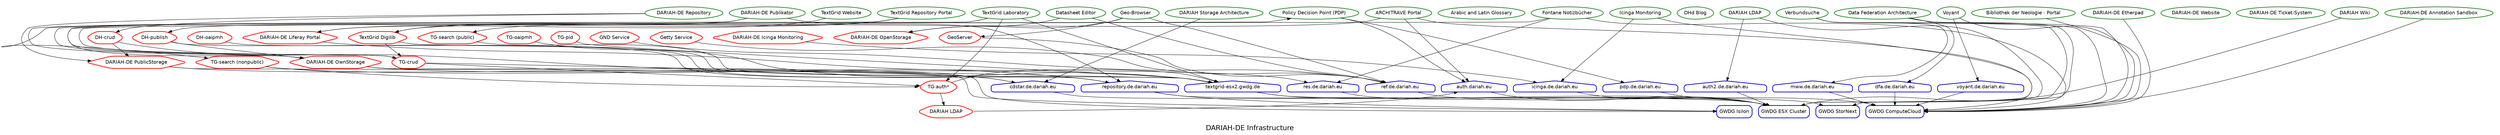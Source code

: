 digraph {
	fontname=helvetica fontsize=20 label="DARIAH-DE Infrastructure"
	subgraph cluster_services {
		node [color=forestgreen fontname=helvetica shape=oval style="rounded,bold"]
		color=white label=""
		"/services/mww" [label=Verbundsuche]
		"/services/neologie" [label="Bibliothek der Neologie - Portal"]
		"/services/otrs" [label="DARIAH-DE Ticket-System"]
		"/services/website" [label="DARIAH-DE Website"]
		"/services/icinga" [label="Icinga Monitoring"]
		"/services/etherpad" [label="DARIAH-DE Etherpad"]
		"/services/pdp" [label="Policy Decision Point (PDP)"]
		"/services/datasheeteditor" [label="Datasheet Editor"]
		"/services/architrave" [label="ARCHITRAVE Portal"]
		"/services/publikator" [label="DARIAH-DE Publikator"]
		"/services/dhdblog" [label="DHd Blog"]
		"/services/auth2" [label="DARIAH LDAP"]
		"/services/dariah-repository" [label="DARIAH-DE Repository"]
		"/services/algloss" [label="Arabic and Latin Glossary"]
		"/services/cdstar" [label="DARIAH Storage Architecture"]
		"/services/tglab" [label="TextGrid Laboratory"]
		"/services/dfa" [label="Data Federation Architecture"]
		"/services/tgrep" [label="TextGrid Repository Portal"]
		"/services/voyant" [label=Voyant]
		"/services/fontane" [label="Fontane Notizbücher"]
		"/services/confluence" [label="DARIAH Wiki"]
		"/services/annotation_sandbox" [label="DARIAH-DE Annotation Sandbox"]
		"/services/tg_website" [label="TextGrid Website"]
		"/services/geobrowser" [label="Geo-Browser"]
	}
	subgraph cluster_middlewares {
		node [color=red fontname=helvetica shape=hexagon style="rounded,bold"]
		color=white label=""
		"/middlewares/liferay" [label="DARIAH-DE Liferay Portal"]
		"/middlewares/dhoaipmh" [label="DH-oaipmh"]
		"/middlewares/tgcrud" [label="TG-crud"]
		"/middlewares/tgdigilib" [label="TextGrid Digilib"]
		"/middlewares/gnd" [label="GND Service"]
		"/middlewares/tgoaipmh" [label="TG-oaipmh"]
		"/middlewares/tgpid" [label="TG-pid"]
		"/middlewares/icinga" [label="DARIAH-DE Icinga Monitoring"]
		"/middlewares/tgsearch-public" [label="TG-search (public)"]
		"/middlewares/dariah-openstorage" [label="DARIAH-DE OpenStorage"]
		"/middlewares/dariah-ownstorage" [label="DARIAH-DE OwnStorage"]
		"/middlewares/dariahldap" [label="DARIAH LDAP"]
		"/middlewares/geoserver" [label=GeoServer]
		"/middlewares/dariah-publicstorage" [label="DARIAH-DE PublicStorage"]
		"/middlewares/dhcrud-public" [label="DH-crud"]
		"/middlewares/tgsearch-nonpublic" [label="TG-search (nonpublic)"]
		"/middlewares/getty" [label="Getty Service"]
		"/middlewares/dhpublish" [label="DH-publish"]
		"/middlewares/tgauth" [label="TG-auth*"]
	}
	subgraph cluster_servers {
		node [color=blue3 fontname=helvetica shape=house style="rounded,bold"]
		color=white label=""
		"/servers/mww" [label="mww.de.dariah.eu"]
		"/servers/repository-de-dariah-eu" [label="repository.de.dariah.eu"]
		"/servers/icinga" [label="icinga.de.dariah.eu"]
		"/servers/pdp" [label="pdp.de.dariah.eu"]
		"/servers/textgrid-esx2" [label="textgrid-esx2.gwdg.de"]
		"/servers/auth2" [label="auth2.de.dariah.eu"]
		"/servers/res" [label="res.de.dariah.eu"]
		"/servers/cdstar" [label="cdstar.de.dariah.eu"]
		"/servers/ref" [label="ref.de.dariah.eu"]
		"/servers/dfa" [label="dfa.de.dariah.eu"]
		"/servers/voyant" [label="voyant.de.dariah.eu"]
		"/servers/auth" [label="auth.dariah.eu"]
	}
	subgraph cluster_infrastructure {
		node [color=blue3 fontname=helvetica shape=box style="rounded,bold"]
		color=white label=""
		"/infrastructure/gwdg-isilon" [label="GWDG Isilon"]
		"/infrastructure/gwdg-cloud" [label="GWDG ComputeCloud"]
		"/infrastructure/gwdg-stornext" [label="GWDG StorNext"]
		"/infrastructure/gwdg-esx" [label="GWDG ESX Cluster"]
	}
	"/services/mww" -> "/infrastructure/gwdg-cloud"
	"/services/mww" -> "/infrastructure/gwdg-stornext"
	"/services/mww" -> "/servers/mww"
	"/services/neologie" -> "/infrastructure/gwdg-cloud"
	"/services/icinga" -> "/infrastructure/gwdg-esx"
	"/services/icinga" -> "/servers/icinga"
	"/services/etherpad" -> "/infrastructure/gwdg-cloud"
	"/services/pdp" -> "/servers/auth"
	"/services/pdp" -> "/servers/pdp"
	"/services/datasheeteditor" -> "/middlewares/dariah-openstorage"
	"/services/datasheeteditor" -> "/servers/ref"
	"/services/architrave" -> "/infrastructure/gwdg-cloud"
	"/services/architrave" -> "/middlewares/tgdigilib"
	"/services/architrave" -> "/servers/auth"
	"/services/publikator" -> "/middlewares/dariah-ownstorage"
	"/services/publikator" -> "/middlewares/dhpublish"
	"/services/publikator" -> "/servers/repository-de-dariah-eu"
	"/services/auth2" -> "/infrastructure/gwdg-esx"
	"/services/auth2" -> "/servers/auth2"
	"/services/dariah-repository" -> "/middlewares/dariah-publicstorage"
	"/services/dariah-repository" -> "/middlewares/dhcrud-public"
	"/services/cdstar" -> "/servers/cdstar"
	"/services/tglab" -> "/middlewares/tgauth"
	"/services/tglab" -> "/middlewares/tgcrud"
	"/services/tglab" -> "/middlewares/tgsearch-nonpublic"
	"/services/tglab" -> "/servers/textgrid-esx2"
	"/services/dfa" -> "/infrastructure/gwdg-cloud"
	"/services/dfa" -> "/infrastructure/gwdg-stornext"
	"/services/dfa" -> "/servers/dfa"
	"/services/tgrep" -> "/middlewares/liferay"
	"/services/tgrep" -> "/middlewares/tgcrud"
	"/services/tgrep" -> "/middlewares/tgsearch-public"
	"/services/tgrep" -> "/middlewares/tgdigilib"
	"/services/voyant" -> "/infrastructure/gwdg-cloud"
	"/services/voyant" -> "/servers/voyant"
	"/services/fontane" -> "/middlewares/tgcrud"
	"/services/fontane" -> "/infrastructure/gwdg-cloud"
	"/services/fontane" -> "/servers/res"
	"/services/confluence" -> "/infrastructure/gwdg-esx"
	"/services/annotation_sandbox" -> "/infrastructure/gwdg-cloud"
	"/services/tg_website" -> "/middlewares/liferay"
	"/services/geobrowser" -> "/middlewares/dariah-openstorage"
	"/services/geobrowser" -> "/middlewares/geoserver"
	"/services/geobrowser" -> "/servers/ref"
	"/middlewares/liferay" -> "/servers/res"
	"/middlewares/dhoaipmh" -> "/servers/repository-de-dariah-eu"
	"/middlewares/tgcrud" -> "/middlewares/tgauth"
	"/middlewares/tgcrud" -> "/servers/textgrid-esx2"
	"/middlewares/tgdigilib" -> "/middlewares/tgcrud"
	"/middlewares/tgdigilib" -> "/servers/textgrid-esx2"
	"/middlewares/gnd" -> "/servers/ref"
	"/middlewares/tgoaipmh" -> "/servers/textgrid-esx2"
	"/middlewares/tgpid" -> "/servers/textgrid-esx2"
	"/middlewares/icinga" -> "/servers/icinga"
	"/middlewares/tgsearch-public" -> "/servers/textgrid-esx2"
	"/middlewares/dariah-ownstorage" -> "/infrastructure/gwdg-isilon"
	"/middlewares/dariah-ownstorage" -> "/services/pdp"
	"/middlewares/dariah-ownstorage" -> "/servers/cdstar"
	"/middlewares/dariahldap" -> "/servers/auth"
	"/middlewares/geoserver" -> "/servers/ref"
	"/middlewares/dariah-publicstorage" -> "/infrastructure/gwdg-isilon"
	"/middlewares/dariah-publicstorage" -> "/servers/cdstar"
	"/middlewares/dhcrud-public" -> "/middlewares/dariah-publicstorage"
	"/middlewares/dhcrud-public" -> "/servers/repository-de-dariah-eu"
	"/middlewares/tgsearch-nonpublic" -> "/servers/textgrid-esx2"
	"/middlewares/tgsearch-nonpublic" -> "/middlewares/tgauth"
	"/middlewares/getty" -> "/servers/ref"
	"/middlewares/dhpublish" -> "/middlewares/dariah-ownstorage"
	"/middlewares/dhpublish" -> "/servers/repository-de-dariah-eu"
	"/middlewares/tgauth" -> "/middlewares/dariahldap"
	"/middlewares/tgauth" -> "/servers/textgrid-esx2"
	"/servers/mww" -> "/infrastructure/gwdg-cloud"
	"/servers/repository-de-dariah-eu" -> "/infrastructure/gwdg-isilon"
	"/servers/repository-de-dariah-eu" -> "/infrastructure/gwdg-esx"
	"/servers/icinga" -> "/infrastructure/gwdg-esx"
	"/servers/pdp" -> "/infrastructure/gwdg-esx"
	"/servers/textgrid-esx2" -> "/infrastructure/gwdg-stornext"
	"/servers/textgrid-esx2" -> "/infrastructure/gwdg-esx"
	"/servers/auth2" -> "/infrastructure/gwdg-esx"
	"/servers/res" -> "/infrastructure/gwdg-esx"
	"/servers/cdstar" -> "/infrastructure/gwdg-esx"
	"/servers/ref" -> "/infrastructure/gwdg-cloud"
	"/servers/dfa" -> "/infrastructure/gwdg-cloud"
	"/servers/voyant" -> "/infrastructure/gwdg-cloud"
	"/servers/auth" -> "/infrastructure/gwdg-esx"
}
